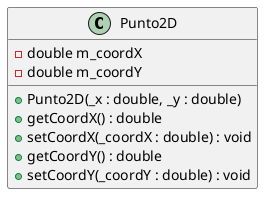 @startuml
class Punto2D {
    - double m_coordX
    - double m_coordY
    + Punto2D(_x : double, _y : double)
    + getCoordX() : double
    + setCoordX(_coordX : double) : void
    + getCoordY() : double
    + setCoordY(_coordY : double) : void
}
@enduml




@startuml
class Circunferencia {
    - Punto2D m_centro
    - double m_radio
    + Circunferencia()
    + Circunferencia(_radio : double, _x : double, _y : double)
    + getCentro() : Punto2D
    + setCentro(_centro : Punto2D) : void
    + getRadio() : double
    + setRadio(_radio : double) : void
}
@enduml

